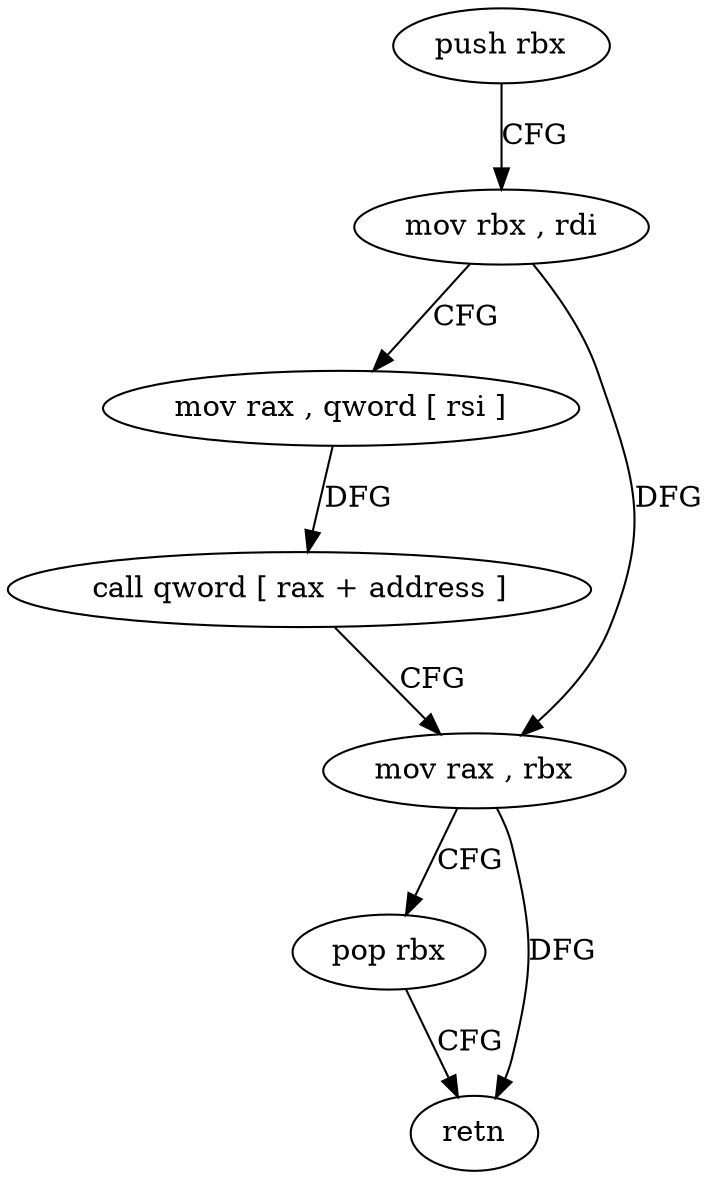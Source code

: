 digraph "func" {
"173872" [label = "push rbx" ]
"173873" [label = "mov rbx , rdi" ]
"173876" [label = "mov rax , qword [ rsi ]" ]
"173879" [label = "call qword [ rax + address ]" ]
"173885" [label = "mov rax , rbx" ]
"173888" [label = "pop rbx" ]
"173889" [label = "retn" ]
"173872" -> "173873" [ label = "CFG" ]
"173873" -> "173876" [ label = "CFG" ]
"173873" -> "173885" [ label = "DFG" ]
"173876" -> "173879" [ label = "DFG" ]
"173879" -> "173885" [ label = "CFG" ]
"173885" -> "173888" [ label = "CFG" ]
"173885" -> "173889" [ label = "DFG" ]
"173888" -> "173889" [ label = "CFG" ]
}
